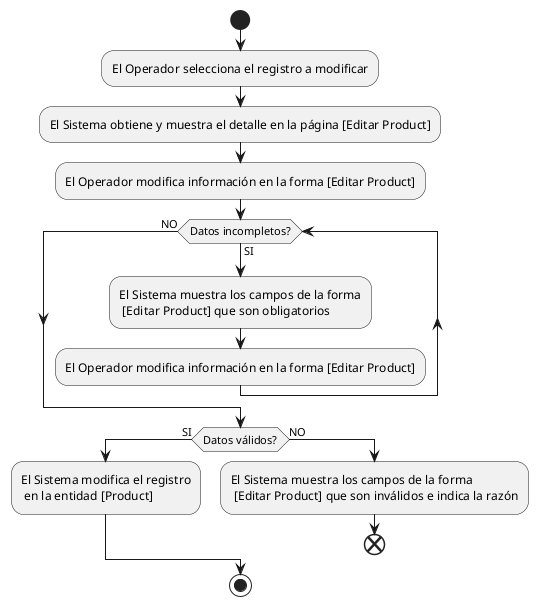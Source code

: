 @startumlstart
start
:El Operador selecciona el registro a modificar;
:El Sistema obtiene y muestra el detalle en la página [Editar Product];
:El Operador modifica información en la forma [Editar Product];
while (Datos incompletos?) is (SI)  
	:El Sistema muestra los campos de la forma\n [Editar Product] que son obligatorios;  
	:El Operador modifica información en la forma [Editar Product];
endwhile (NO)  

	if (Datos válidos?) then (SI)    
		:El Sistema modifica el registro\n en la entidad [Product];  
	else (NO)    
		:El Sistema muestra los campos de la forma\n [Editar Product] que son inválidos e indica la razón;    
		end  
	endif
stop
@enduml

